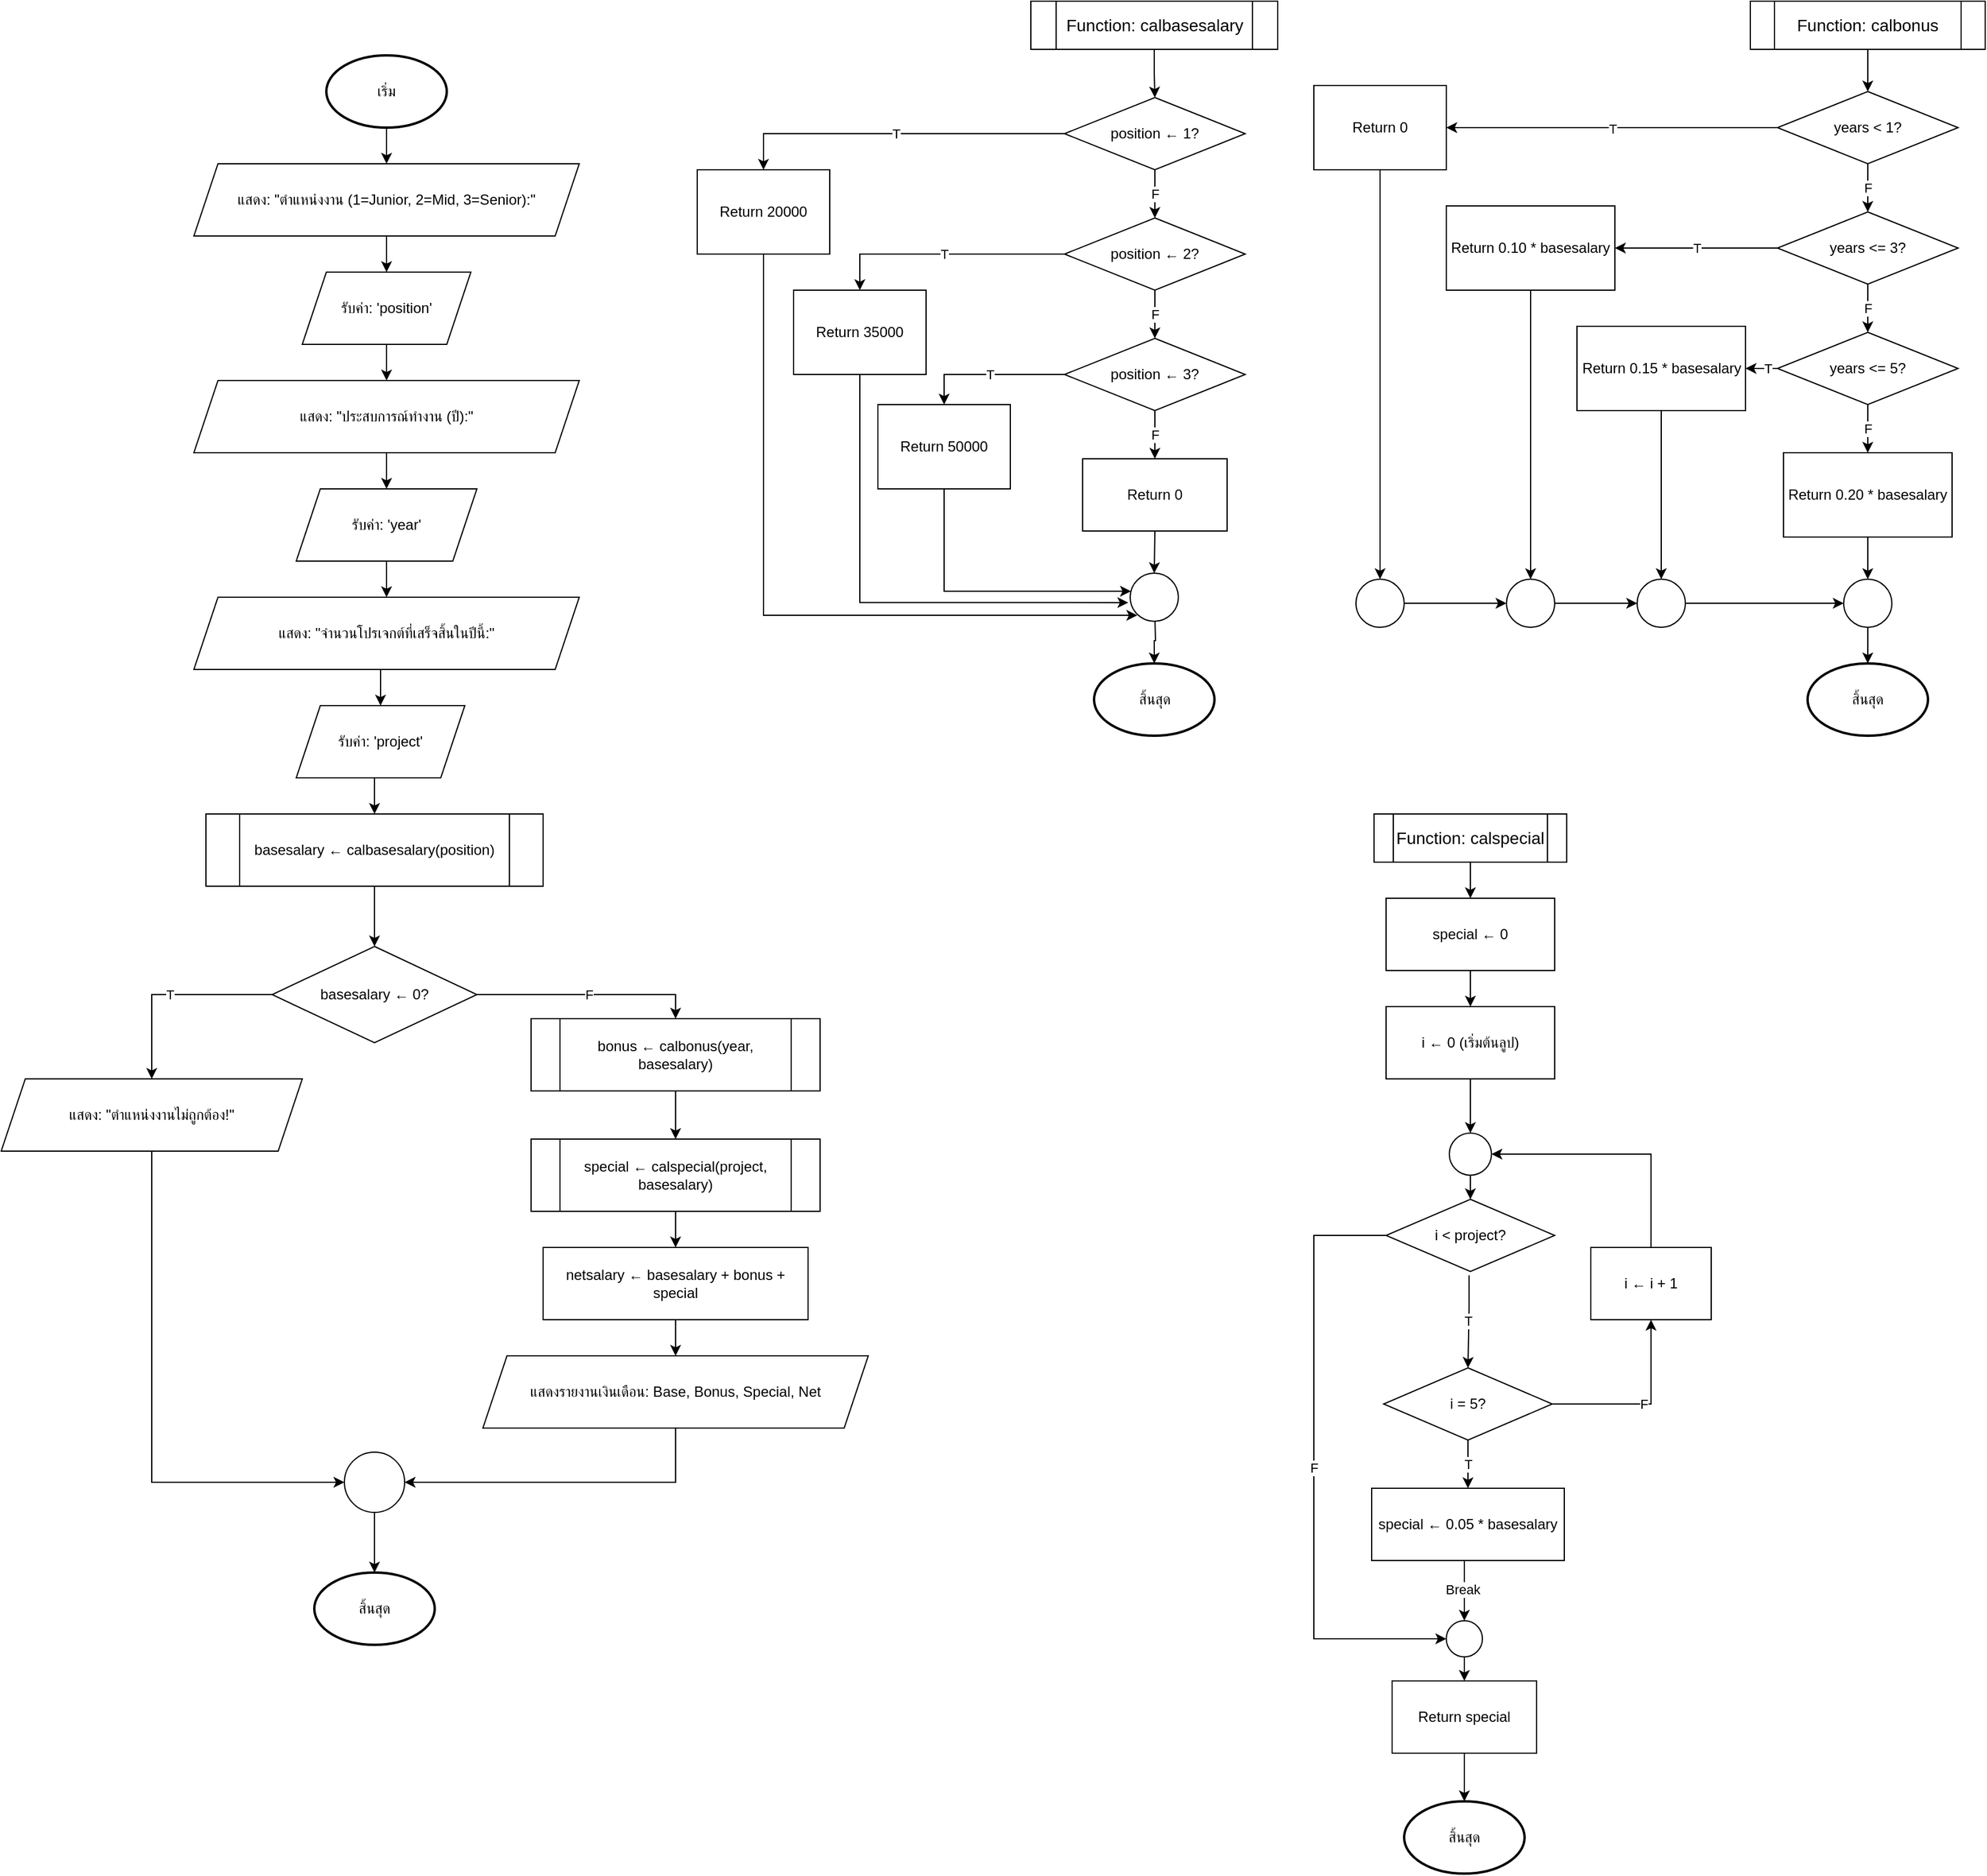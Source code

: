 <mxfile version="28.2.5">
  <diagram name="Page-1" id="7OwKLY7j4Ljee1QQdQ1O">
    <mxGraphModel dx="6427" dy="3123" grid="1" gridSize="10" guides="1" tooltips="1" connect="1" arrows="1" fold="1" page="1" pageScale="1" pageWidth="850" pageHeight="1100" math="0" shadow="0">
      <root>
        <mxCell id="0" />
        <mxCell id="1" parent="0" />
        <mxCell id="start_main" value="เริ่ม" style="strokeWidth=2;html=1;shape=mxgraph.flowchart.start_1;whiteSpace=wrap;" vertex="1" parent="1">
          <mxGeometry x="-570" y="65" width="100" height="60" as="geometry" />
        </mxCell>
        <mxCell id="edge_start_io1" style="edgeStyle=orthogonalEdgeStyle;rounded=0;orthogonalLoop=1;jettySize=auto;html=1;exitX=0.5;exitY=1;entryX=0.5;entryY=0;" edge="1" parent="1" source="start_main" target="io_position_prompt">
          <mxGeometry relative="1" as="geometry" />
        </mxCell>
        <mxCell id="io_position_prompt" value="แสดง: &quot;ตำแหน่งงาน (1=Junior, 2=Mid, 3=Senior):&quot;" style="shape=parallelogram;perimeter=parallelogramPerimeter;whiteSpace=wrap;html=1;fixedSize=1;" vertex="1" parent="1">
          <mxGeometry x="-680" y="155" width="320" height="60" as="geometry" />
        </mxCell>
        <mxCell id="edge_io1_io2" style="edgeStyle=orthogonalEdgeStyle;rounded=0;orthogonalLoop=1;jettySize=auto;html=1;exitX=0.5;exitY=1;entryX=0.5;entryY=0;" edge="1" parent="1" source="io_position_prompt" target="io_position_input">
          <mxGeometry relative="1" as="geometry" />
        </mxCell>
        <mxCell id="io_position_input" value="รับค่า: &#39;position&#39;" style="shape=parallelogram;perimeter=parallelogramPerimeter;whiteSpace=wrap;html=1;fixedSize=1;" vertex="1" parent="1">
          <mxGeometry x="-590" y="245" width="140" height="60" as="geometry" />
        </mxCell>
        <mxCell id="edge_io2_io3" style="edgeStyle=orthogonalEdgeStyle;rounded=0;orthogonalLoop=1;jettySize=auto;html=1;exitX=0.5;exitY=1;entryX=0.5;entryY=0;" edge="1" parent="1" source="io_position_input" target="io_year_prompt">
          <mxGeometry relative="1" as="geometry" />
        </mxCell>
        <mxCell id="io_year_prompt" value="แสดง: &quot;ประสบการณ์ทำงาน (ปี):&quot;" style="shape=parallelogram;perimeter=parallelogramPerimeter;whiteSpace=wrap;html=1;fixedSize=1;" vertex="1" parent="1">
          <mxGeometry x="-680" y="335" width="320" height="60" as="geometry" />
        </mxCell>
        <mxCell id="edge_io3_io4" style="edgeStyle=orthogonalEdgeStyle;rounded=0;orthogonalLoop=1;jettySize=auto;html=1;exitX=0.5;exitY=1;entryX=0.5;entryY=0;" edge="1" parent="1" source="io_year_prompt" target="io_year_input">
          <mxGeometry relative="1" as="geometry" />
        </mxCell>
        <mxCell id="io_year_input" value="รับค่า: &#39;year&#39;" style="shape=parallelogram;perimeter=parallelogramPerimeter;whiteSpace=wrap;html=1;fixedSize=1;" vertex="1" parent="1">
          <mxGeometry x="-595" y="425" width="150" height="60" as="geometry" />
        </mxCell>
        <mxCell id="edge_io4_io5" style="edgeStyle=orthogonalEdgeStyle;rounded=0;orthogonalLoop=1;jettySize=auto;html=1;exitX=0.5;exitY=1;entryX=0.5;entryY=0;" edge="1" parent="1" source="io_year_input" target="io_project_prompt">
          <mxGeometry relative="1" as="geometry" />
        </mxCell>
        <mxCell id="io_project_prompt" value="แสดง: &quot;จำนวนโปรเจกต์ที่เสร็จสิ้นในปีนี้:&quot;" style="shape=parallelogram;perimeter=parallelogramPerimeter;whiteSpace=wrap;html=1;fixedSize=1;" vertex="1" parent="1">
          <mxGeometry x="-680" y="515" width="320" height="60" as="geometry" />
        </mxCell>
        <mxCell id="edge_io5_io6" style="edgeStyle=orthogonalEdgeStyle;rounded=0;orthogonalLoop=1;jettySize=auto;html=1;exitX=0.5;exitY=1;entryX=0.5;entryY=0;" edge="1" parent="1" source="io_project_prompt" target="io_project_input">
          <mxGeometry relative="1" as="geometry" />
        </mxCell>
        <mxCell id="io_project_input" value="รับค่า: &#39;project&#39;" style="shape=parallelogram;perimeter=parallelogramPerimeter;whiteSpace=wrap;html=1;fixedSize=1;" vertex="1" parent="1">
          <mxGeometry x="-595" y="605" width="140" height="60" as="geometry" />
        </mxCell>
        <mxCell id="edge_io6_func1" style="edgeStyle=orthogonalEdgeStyle;rounded=0;orthogonalLoop=1;jettySize=auto;html=1;exitX=0.5;exitY=1;entryX=0.5;entryY=0;" edge="1" parent="1" source="io_project_input" target="func_calbasesalary">
          <mxGeometry relative="1" as="geometry" />
        </mxCell>
        <mxCell id="func_calbasesalary" value="basesalary ← calbasesalary(position)" style="html=1;shape=process;process=double;whiteSpace=wrap;" vertex="1" parent="1">
          <mxGeometry x="-670" y="695" width="280" height="60" as="geometry" />
        </mxCell>
        <mxCell id="edge_func1_cond1" style="edgeStyle=orthogonalEdgeStyle;rounded=0;orthogonalLoop=1;jettySize=auto;html=1;exitX=0.5;exitY=1;entryX=0.5;entryY=0;" edge="1" parent="1" source="func_calbasesalary" target="cond_basesalary_zero">
          <mxGeometry relative="1" as="geometry" />
        </mxCell>
        <mxCell id="cond_basesalary_zero" value="basesalary ← 0?" style="rhombus;whiteSpace=wrap;html=1;" vertex="1" parent="1">
          <mxGeometry x="-615" y="805" width="170" height="80" as="geometry" />
        </mxCell>
        <mxCell id="edge_cond1_error" value="T" style="edgeStyle=orthogonalEdgeStyle;rounded=0;orthogonalLoop=1;jettySize=auto;html=1;exitX=0;exitY=0.5;entryX=0.5;entryY=0;" edge="1" parent="1" source="cond_basesalary_zero" target="io_error_prompt">
          <mxGeometry relative="1" as="geometry">
            <mxPoint x="-690" y="845" as="targetPoint" />
          </mxGeometry>
        </mxCell>
        <mxCell id="io_error_prompt" value="แสดง: &quot;ตำแหน่งงานไม่ถูกต้อง!&quot;" style="shape=parallelogram;perimeter=parallelogramPerimeter;whiteSpace=wrap;html=1;fixedSize=1;" vertex="1" parent="1">
          <mxGeometry x="-840" y="915" width="250" height="60" as="geometry" />
        </mxCell>
        <mxCell id="edge_error_return1" style="edgeStyle=orthogonalEdgeStyle;rounded=0;orthogonalLoop=1;jettySize=auto;html=1;exitX=0.5;exitY=1;entryX=0;entryY=0.5;entryDx=0;entryDy=0;" edge="1" parent="1" source="io_error_prompt" target="pJuwheB8jOwmQUN2csUe-2">
          <mxGeometry relative="1" as="geometry">
            <mxPoint x="-715" y="1005" as="targetPoint" />
          </mxGeometry>
        </mxCell>
        <mxCell id="end_main" value="สิ้นสุด" style="strokeWidth=2;html=1;shape=mxgraph.flowchart.start_1;whiteSpace=wrap;" vertex="1" parent="1">
          <mxGeometry x="-580" y="1325" width="100" height="60" as="geometry" />
        </mxCell>
        <mxCell id="edge_cond1_func2" value="F" style="edgeStyle=orthogonalEdgeStyle;rounded=0;orthogonalLoop=1;jettySize=auto;html=1;exitX=1;exitY=0.5;entryX=0.5;entryY=0;" edge="1" parent="1" source="cond_basesalary_zero" target="func_calbonus">
          <mxGeometry relative="1" as="geometry">
            <mxPoint x="-390" y="845" as="targetPoint" />
          </mxGeometry>
        </mxCell>
        <mxCell id="func_calbonus" value="bonus ← calbonus(year, basesalary)" style="html=1;shape=process;process=double;whiteSpace=wrap;" vertex="1" parent="1">
          <mxGeometry x="-400" y="865" width="240" height="60" as="geometry" />
        </mxCell>
        <mxCell id="edge_func2_func3" style="edgeStyle=orthogonalEdgeStyle;rounded=0;orthogonalLoop=1;jettySize=auto;html=1;exitX=0.5;exitY=1;entryX=0.5;entryY=0;" edge="1" parent="1" source="func_calbonus" target="func_calspecial">
          <mxGeometry relative="1" as="geometry" />
        </mxCell>
        <mxCell id="func_calspecial" value="special ← calspecial(project, basesalary)" style="html=1;shape=process;process=double;whiteSpace=wrap;" vertex="1" parent="1">
          <mxGeometry x="-400" y="965" width="240" height="60" as="geometry" />
        </mxCell>
        <mxCell id="edge_func3_process1" style="edgeStyle=orthogonalEdgeStyle;rounded=0;orthogonalLoop=1;jettySize=auto;html=1;exitX=0.5;exitY=1;entryX=0.5;entryY=0;" edge="1" parent="1" source="func_calspecial" target="process_netsalary">
          <mxGeometry relative="1" as="geometry" />
        </mxCell>
        <mxCell id="process_netsalary" value="netsalary ← basesalary + bonus + special" style="whiteSpace=wrap;html=1;" vertex="1" parent="1">
          <mxGeometry x="-390" y="1055" width="220" height="60" as="geometry" />
        </mxCell>
        <mxCell id="edge_process1_io7" style="edgeStyle=orthogonalEdgeStyle;rounded=0;orthogonalLoop=1;jettySize=auto;html=1;exitX=0.5;exitY=1;entryX=0.5;entryY=0;" edge="1" parent="1" source="process_netsalary">
          <mxGeometry relative="1" as="geometry">
            <mxPoint x="-280" y="1145" as="targetPoint" />
          </mxGeometry>
        </mxCell>
        <mxCell id="pJuwheB8jOwmQUN2csUe-3" style="edgeStyle=orthogonalEdgeStyle;rounded=0;orthogonalLoop=1;jettySize=auto;html=1;exitX=0.5;exitY=1;exitDx=0;exitDy=0;entryX=1;entryY=0.5;entryDx=0;entryDy=0;" edge="1" parent="1" source="io_report" target="pJuwheB8jOwmQUN2csUe-2">
          <mxGeometry relative="1" as="geometry" />
        </mxCell>
        <mxCell id="io_report" value="แสดงรายงานเงินเดือน: Base, Bonus, Special, Net" style="shape=parallelogram;perimeter=parallelogramPerimeter;whiteSpace=wrap;html=1;fixedSize=1;" vertex="1" parent="1">
          <mxGeometry x="-440" y="1145" width="320" height="60" as="geometry" />
        </mxCell>
        <mxCell id="func1_entry" value="&lt;span style=&quot;font-size: 14px;&quot;&gt;Function: calbasesalary&lt;/span&gt;" style="html=1;shape=process;process=double;whiteSpace=wrap;" vertex="1" parent="1">
          <mxGeometry x="15" y="20" width="205" height="40" as="geometry" />
        </mxCell>
        <mxCell id="edge_f1_cond1" style="edgeStyle=orthogonalEdgeStyle;rounded=0;orthogonalLoop=1;jettySize=auto;html=1;exitX=0.5;exitY=1;entryX=0.5;entryY=0;" edge="1" parent="1" source="func1_entry" target="f1_cond1">
          <mxGeometry relative="1" as="geometry" />
        </mxCell>
        <mxCell id="f1_cond1" value="position ← 1?" style="rhombus;whiteSpace=wrap;html=1;" vertex="1" parent="1">
          <mxGeometry x="43" y="100" width="150" height="60" as="geometry" />
        </mxCell>
        <mxCell id="edge_f1_cond1_t" value="T" style="edgeStyle=orthogonalEdgeStyle;rounded=0;orthogonalLoop=1;jettySize=auto;html=1;exitX=0;exitY=0.5;entryX=0.5;entryY=0;" edge="1" parent="1" source="f1_cond1" target="f1_process1">
          <mxGeometry relative="1" as="geometry">
            <mxPoint x="-32" y="130" as="targetPoint" />
          </mxGeometry>
        </mxCell>
        <mxCell id="f1_process1" value="Return 20000" style="whiteSpace=wrap;html=1;" vertex="1" parent="1">
          <mxGeometry x="-262" y="160" width="110" height="70" as="geometry" />
        </mxCell>
        <mxCell id="edge_f1_cond1_f" value="F" style="edgeStyle=orthogonalEdgeStyle;rounded=0;orthogonalLoop=1;jettySize=auto;html=1;exitX=0.5;exitY=1;entryX=0.5;entryY=0;" edge="1" parent="1" source="f1_cond1" target="f1_cond2">
          <mxGeometry relative="1" as="geometry" />
        </mxCell>
        <mxCell id="f1_cond2" value="position ← 2?" style="rhombus;whiteSpace=wrap;html=1;" vertex="1" parent="1">
          <mxGeometry x="43" y="200" width="150" height="60" as="geometry" />
        </mxCell>
        <mxCell id="edge_f1_cond2_t" value="T" style="edgeStyle=orthogonalEdgeStyle;rounded=0;orthogonalLoop=1;jettySize=auto;html=1;exitX=0;exitY=0.5;entryX=0.5;entryY=0;" edge="1" parent="1" source="f1_cond2" target="f1_process2">
          <mxGeometry relative="1" as="geometry">
            <mxPoint x="-32" y="230" as="targetPoint" />
          </mxGeometry>
        </mxCell>
        <mxCell id="f1_process2" value="Return 35000" style="whiteSpace=wrap;html=1;" vertex="1" parent="1">
          <mxGeometry x="-182" y="260" width="110" height="70" as="geometry" />
        </mxCell>
        <mxCell id="edge_f1_cond2_f" value="F" style="edgeStyle=orthogonalEdgeStyle;rounded=0;orthogonalLoop=1;jettySize=auto;html=1;exitX=0.5;exitY=1;entryX=0.5;entryY=0;" edge="1" parent="1" source="f1_cond2" target="f1_cond3">
          <mxGeometry relative="1" as="geometry" />
        </mxCell>
        <mxCell id="f1_cond3" value="position ← 3?" style="rhombus;whiteSpace=wrap;html=1;" vertex="1" parent="1">
          <mxGeometry x="43" y="300" width="150" height="60" as="geometry" />
        </mxCell>
        <mxCell id="edge_f1_cond3_t" value="T" style="edgeStyle=orthogonalEdgeStyle;rounded=0;orthogonalLoop=1;jettySize=auto;html=1;exitX=0;exitY=0.5;entryX=0.5;entryY=0;" edge="1" parent="1" source="f1_cond3" target="f1_process3">
          <mxGeometry relative="1" as="geometry">
            <mxPoint x="-32" y="330" as="targetPoint" />
          </mxGeometry>
        </mxCell>
        <mxCell id="f1_process3" value="Return 50000" style="whiteSpace=wrap;html=1;" vertex="1" parent="1">
          <mxGeometry x="-112" y="355" width="110" height="70" as="geometry" />
        </mxCell>
        <mxCell id="edge_f1_cond3_f" value="F" style="edgeStyle=orthogonalEdgeStyle;rounded=0;orthogonalLoop=1;jettySize=auto;html=1;exitX=0.5;exitY=1;entryX=0.5;entryY=0;" edge="1" parent="1" source="f1_cond3" target="f1_process4">
          <mxGeometry relative="1" as="geometry" />
        </mxCell>
        <mxCell id="f1_process4" value="Return 0" style="whiteSpace=wrap;html=1;" vertex="1" parent="1">
          <mxGeometry x="58" y="400" width="120" height="60" as="geometry" />
        </mxCell>
        <mxCell id="edge_f1_p1_join" style="edgeStyle=orthogonalEdgeStyle;rounded=0;orthogonalLoop=1;jettySize=auto;html=1;exitX=0.5;exitY=1;entryX=0;entryY=1;entryDx=0;entryDy=0;" edge="1" parent="1" source="f1_process1" target="pJuwheB8jOwmQUN2csUe-5">
          <mxGeometry relative="1" as="geometry">
            <Array as="points">
              <mxPoint x="-207" y="530" />
              <mxPoint x="103" y="530" />
            </Array>
            <mxPoint x="99.12" y="527.88" as="targetPoint" />
          </mxGeometry>
        </mxCell>
        <mxCell id="edge_f1_p2_join" style="edgeStyle=orthogonalEdgeStyle;rounded=0;orthogonalLoop=1;jettySize=auto;html=1;exitX=0.5;exitY=1;entryX=-0.039;entryY=0.611;entryDx=0;entryDy=0;entryPerimeter=0;" edge="1" parent="1" source="f1_process2" target="pJuwheB8jOwmQUN2csUe-5">
          <mxGeometry relative="1" as="geometry">
            <Array as="points">
              <mxPoint x="-127" y="519" />
            </Array>
            <mxPoint x="82.88" y="519.6" as="targetPoint" />
          </mxGeometry>
        </mxCell>
        <mxCell id="edge_f1_p3_join" style="edgeStyle=orthogonalEdgeStyle;rounded=0;orthogonalLoop=1;jettySize=auto;html=1;exitX=0.5;exitY=1;" edge="1" parent="1" source="f1_process3" target="pJuwheB8jOwmQUN2csUe-5">
          <mxGeometry relative="1" as="geometry">
            <Array as="points">
              <mxPoint x="-57" y="510" />
            </Array>
            <mxPoint x="78.0" y="510.0" as="targetPoint" />
          </mxGeometry>
        </mxCell>
        <mxCell id="edge_f1_p4_join" style="edgeStyle=orthogonalEdgeStyle;rounded=0;orthogonalLoop=1;jettySize=auto;html=1;exitX=0.5;exitY=1;entryX=0.5;entryY=0;entryDx=0;entryDy=0;" edge="1" parent="1" source="f1_process4" target="pJuwheB8jOwmQUN2csUe-5">
          <mxGeometry relative="1" as="geometry">
            <mxPoint x="118" y="490.0" as="targetPoint" />
          </mxGeometry>
        </mxCell>
        <mxCell id="edge_f1_join_exit" style="edgeStyle=orthogonalEdgeStyle;rounded=0;orthogonalLoop=1;jettySize=auto;html=1;exitX=0.5;exitY=1;entryX=0.5;entryY=0;entryDx=0;entryDy=0;entryPerimeter=0;" edge="1" parent="1" target="pJuwheB8jOwmQUN2csUe-6">
          <mxGeometry relative="1" as="geometry">
            <mxPoint x="118" y="530.0" as="sourcePoint" />
            <mxPoint x="118" y="570" as="targetPoint" />
          </mxGeometry>
        </mxCell>
        <mxCell id="func2_entry" value="&lt;span style=&quot;font-size: 14px;&quot;&gt;Function: calbonus&lt;/span&gt;" style="html=1;shape=process;process=double;whiteSpace=wrap;" vertex="1" parent="1">
          <mxGeometry x="612.5" y="20" width="195" height="40" as="geometry" />
        </mxCell>
        <mxCell id="edge_f2_cond1" style="edgeStyle=orthogonalEdgeStyle;rounded=0;orthogonalLoop=1;jettySize=auto;html=1;exitX=0.5;exitY=1;entryX=0.5;entryY=0;" edge="1" parent="1" source="func2_entry" target="f2_cond1">
          <mxGeometry relative="1" as="geometry" />
        </mxCell>
        <mxCell id="pJuwheB8jOwmQUN2csUe-17" style="edgeStyle=orthogonalEdgeStyle;rounded=0;orthogonalLoop=1;jettySize=auto;html=1;exitX=0;exitY=0.5;exitDx=0;exitDy=0;entryX=1;entryY=0.5;entryDx=0;entryDy=0;" edge="1" parent="1" source="f2_cond1" target="f2_process1">
          <mxGeometry relative="1" as="geometry" />
        </mxCell>
        <mxCell id="pJuwheB8jOwmQUN2csUe-18" value="T" style="edgeLabel;html=1;align=center;verticalAlign=middle;resizable=0;points=[];" vertex="1" connectable="0" parent="pJuwheB8jOwmQUN2csUe-17">
          <mxGeometry x="0.001" y="1" relative="1" as="geometry">
            <mxPoint as="offset" />
          </mxGeometry>
        </mxCell>
        <mxCell id="f2_cond1" value="years &amp;lt; 1?" style="rhombus;whiteSpace=wrap;html=1;" vertex="1" parent="1">
          <mxGeometry x="635" y="95" width="150" height="60" as="geometry" />
        </mxCell>
        <mxCell id="pJuwheB8jOwmQUN2csUe-11" style="edgeStyle=orthogonalEdgeStyle;rounded=0;orthogonalLoop=1;jettySize=auto;html=1;exitX=0.5;exitY=1;exitDx=0;exitDy=0;entryX=0.5;entryY=0;entryDx=0;entryDy=0;" edge="1" parent="1" source="f2_process1" target="pJuwheB8jOwmQUN2csUe-7">
          <mxGeometry relative="1" as="geometry" />
        </mxCell>
        <mxCell id="f2_process1" value="Return 0" style="whiteSpace=wrap;html=1;" vertex="1" parent="1">
          <mxGeometry x="250" y="90" width="110" height="70" as="geometry" />
        </mxCell>
        <mxCell id="edge_f2_cond1_f" value="F" style="edgeStyle=orthogonalEdgeStyle;rounded=0;orthogonalLoop=1;jettySize=auto;html=1;exitX=0.5;exitY=1;entryX=0.5;entryY=0;" edge="1" parent="1" source="f2_cond1" target="f2_cond2">
          <mxGeometry relative="1" as="geometry" />
        </mxCell>
        <mxCell id="f2_cond2" value="years &amp;lt;= 3?" style="rhombus;whiteSpace=wrap;html=1;" vertex="1" parent="1">
          <mxGeometry x="635" y="195" width="150" height="60" as="geometry" />
        </mxCell>
        <mxCell id="edge_f2_cond2_t" value="T" style="edgeStyle=orthogonalEdgeStyle;rounded=0;orthogonalLoop=1;jettySize=auto;html=1;exitX=0;exitY=0.5;entryX=1;entryY=0.5;entryDx=0;entryDy=0;" edge="1" parent="1" source="f2_cond2" target="f2_process2">
          <mxGeometry relative="1" as="geometry">
            <Array as="points">
              <mxPoint x="540" y="225" />
              <mxPoint x="540" y="225" />
            </Array>
          </mxGeometry>
        </mxCell>
        <mxCell id="pJuwheB8jOwmQUN2csUe-12" style="edgeStyle=orthogonalEdgeStyle;rounded=0;orthogonalLoop=1;jettySize=auto;html=1;exitX=0.5;exitY=1;exitDx=0;exitDy=0;entryX=0.5;entryY=0;entryDx=0;entryDy=0;" edge="1" parent="1" source="f2_process2" target="pJuwheB8jOwmQUN2csUe-8">
          <mxGeometry relative="1" as="geometry" />
        </mxCell>
        <mxCell id="f2_process2" value="Return 0.10 * basesalary" style="whiteSpace=wrap;html=1;" vertex="1" parent="1">
          <mxGeometry x="360" y="190" width="140" height="70" as="geometry" />
        </mxCell>
        <mxCell id="edge_f2_cond2_f" value="F" style="edgeStyle=orthogonalEdgeStyle;rounded=0;orthogonalLoop=1;jettySize=auto;html=1;exitX=0.5;exitY=1;entryX=0.5;entryY=0;" edge="1" parent="1" source="f2_cond2" target="f2_cond3">
          <mxGeometry relative="1" as="geometry" />
        </mxCell>
        <mxCell id="pJuwheB8jOwmQUN2csUe-19" style="edgeStyle=orthogonalEdgeStyle;rounded=0;orthogonalLoop=1;jettySize=auto;html=1;exitX=0;exitY=0.5;exitDx=0;exitDy=0;entryX=1;entryY=0.5;entryDx=0;entryDy=0;" edge="1" parent="1" source="f2_cond3" target="f2_process3">
          <mxGeometry relative="1" as="geometry" />
        </mxCell>
        <mxCell id="pJuwheB8jOwmQUN2csUe-20" value="T" style="edgeLabel;html=1;align=center;verticalAlign=middle;resizable=0;points=[];" vertex="1" connectable="0" parent="pJuwheB8jOwmQUN2csUe-19">
          <mxGeometry x="-0.396" relative="1" as="geometry">
            <mxPoint as="offset" />
          </mxGeometry>
        </mxCell>
        <mxCell id="f2_cond3" value="years &amp;lt;= 5?" style="rhombus;whiteSpace=wrap;html=1;" vertex="1" parent="1">
          <mxGeometry x="635" y="295" width="150" height="60" as="geometry" />
        </mxCell>
        <mxCell id="pJuwheB8jOwmQUN2csUe-13" style="edgeStyle=orthogonalEdgeStyle;rounded=0;orthogonalLoop=1;jettySize=auto;html=1;exitX=0.5;exitY=1;exitDx=0;exitDy=0;entryX=0.5;entryY=0;entryDx=0;entryDy=0;" edge="1" parent="1" source="f2_process3" target="pJuwheB8jOwmQUN2csUe-9">
          <mxGeometry relative="1" as="geometry" />
        </mxCell>
        <mxCell id="f2_process3" value="Return 0.15 * basesalary" style="whiteSpace=wrap;html=1;" vertex="1" parent="1">
          <mxGeometry x="468.5" y="290" width="140" height="70" as="geometry" />
        </mxCell>
        <mxCell id="edge_f2_cond3_f" value="F" style="edgeStyle=orthogonalEdgeStyle;rounded=0;orthogonalLoop=1;jettySize=auto;html=1;exitX=0.5;exitY=1;entryX=0.5;entryY=0;" edge="1" parent="1" source="f2_cond3" target="f2_process4">
          <mxGeometry relative="1" as="geometry" />
        </mxCell>
        <mxCell id="f2_process4" value="Return 0.20 * basesalary" style="whiteSpace=wrap;html=1;" vertex="1" parent="1">
          <mxGeometry x="640" y="395" width="140" height="70" as="geometry" />
        </mxCell>
        <mxCell id="edge_f2_p4_join" style="edgeStyle=orthogonalEdgeStyle;rounded=0;orthogonalLoop=1;jettySize=auto;html=1;exitX=0.5;exitY=1;entryX=0.5;entryY=0;entryDx=0;entryDy=0;" edge="1" parent="1" source="f2_process4" target="pJuwheB8jOwmQUN2csUe-10">
          <mxGeometry relative="1" as="geometry">
            <mxPoint x="710" y="495.0" as="targetPoint" />
          </mxGeometry>
        </mxCell>
        <mxCell id="edge_f2_join_exit" style="edgeStyle=orthogonalEdgeStyle;rounded=0;orthogonalLoop=1;jettySize=auto;html=1;exitX=0.5;exitY=1;entryX=0.5;entryY=0;exitDx=0;exitDy=0;entryDx=0;entryDy=0;entryPerimeter=0;" edge="1" parent="1" source="pJuwheB8jOwmQUN2csUe-10" target="pJuwheB8jOwmQUN2csUe-21">
          <mxGeometry relative="1" as="geometry">
            <mxPoint x="710" y="535.0" as="sourcePoint" />
            <mxPoint x="710" y="575.0" as="targetPoint" />
          </mxGeometry>
        </mxCell>
        <mxCell id="func3_entry" value="&lt;span style=&quot;font-size: 14px;&quot;&gt;Function: calspecial&lt;/span&gt;" style="html=1;shape=process;process=double;whiteSpace=wrap;" vertex="1" parent="1">
          <mxGeometry x="300" y="695" width="160" height="40" as="geometry" />
        </mxCell>
        <mxCell id="edge_f3_process1" style="edgeStyle=orthogonalEdgeStyle;rounded=0;orthogonalLoop=1;jettySize=auto;html=1;exitX=0.5;exitY=1;entryX=0.5;entryY=0;" edge="1" parent="1" source="func3_entry" target="f3_process1">
          <mxGeometry relative="1" as="geometry" />
        </mxCell>
        <mxCell id="f3_process1" value="special ← 0" style="whiteSpace=wrap;html=1;" vertex="1" parent="1">
          <mxGeometry x="310" y="765" width="140" height="60" as="geometry" />
        </mxCell>
        <mxCell id="edge_f3_process2" style="edgeStyle=orthogonalEdgeStyle;rounded=0;orthogonalLoop=1;jettySize=auto;html=1;exitX=0.5;exitY=1;entryX=0.5;entryY=0;" edge="1" parent="1" source="f3_process1" target="f3_process2">
          <mxGeometry relative="1" as="geometry" />
        </mxCell>
        <mxCell id="pJuwheB8jOwmQUN2csUe-26" style="edgeStyle=orthogonalEdgeStyle;rounded=0;orthogonalLoop=1;jettySize=auto;html=1;exitX=0.5;exitY=1;exitDx=0;exitDy=0;entryX=0.5;entryY=0;entryDx=0;entryDy=0;" edge="1" parent="1" source="f3_process2" target="pJuwheB8jOwmQUN2csUe-22">
          <mxGeometry relative="1" as="geometry" />
        </mxCell>
        <mxCell id="f3_process2" value="i ← 0 (เริ่มต้นลูป)" style="whiteSpace=wrap;html=1;" vertex="1" parent="1">
          <mxGeometry x="310" y="855" width="140" height="60" as="geometry" />
        </mxCell>
        <mxCell id="f3_loop_cond" value="i &lt; project?" style="rhombus;whiteSpace=wrap;html=1;" vertex="1" parent="1">
          <mxGeometry x="310" y="1015" width="140" height="60" as="geometry" />
        </mxCell>
        <mxCell id="edge_f3_loop_f" value="F" style="edgeStyle=orthogonalEdgeStyle;rounded=0;orthogonalLoop=1;jettySize=auto;html=1;exitX=0;exitY=0.5;entryX=0;entryY=0.5;entryDx=0;entryDy=0;" edge="1" parent="1" source="f3_loop_cond" target="pJuwheB8jOwmQUN2csUe-23">
          <mxGeometry relative="1" as="geometry">
            <Array as="points">
              <mxPoint x="250" y="1045" />
              <mxPoint x="250" y="1380" />
            </Array>
          </mxGeometry>
        </mxCell>
        <mxCell id="f3_exit_return" value="Return special" style="whiteSpace=wrap;html=1;" vertex="1" parent="1">
          <mxGeometry x="315" y="1415" width="120" height="60" as="geometry" />
        </mxCell>
        <mxCell id="edge_f3_exit_return_exit" style="edgeStyle=orthogonalEdgeStyle;rounded=0;orthogonalLoop=1;jettySize=auto;html=1;exitX=0.5;exitY=1;entryX=0.5;entryY=0;entryDx=0;entryDy=0;entryPerimeter=0;" edge="1" parent="1" source="f3_exit_return" target="pJuwheB8jOwmQUN2csUe-29">
          <mxGeometry relative="1" as="geometry">
            <mxPoint x="378" y="1535" as="targetPoint" />
          </mxGeometry>
        </mxCell>
        <mxCell id="edge_f3_loop_t" value="T" style="edgeStyle=orthogonalEdgeStyle;rounded=0;orthogonalLoop=1;jettySize=auto;html=1;exitX=0.492;exitY=1.053;entryX=0.5;entryY=0;exitDx=0;exitDy=0;exitPerimeter=0;" edge="1" parent="1" source="f3_loop_cond" target="f3_cond_break">
          <mxGeometry relative="1" as="geometry">
            <Array as="points">
              <mxPoint x="379" y="1105" />
              <mxPoint x="378" y="1105" />
            </Array>
          </mxGeometry>
        </mxCell>
        <mxCell id="f3_cond_break" value="i = 5?" style="rhombus;whiteSpace=wrap;html=1;" vertex="1" parent="1">
          <mxGeometry x="308" y="1155" width="140" height="60" as="geometry" />
        </mxCell>
        <mxCell id="edge_f3_break_t" value="T" style="edgeStyle=orthogonalEdgeStyle;rounded=0;orthogonalLoop=1;jettySize=auto;html=1;exitX=0.5;exitY=1;entryX=0.5;entryY=0;" edge="1" parent="1" source="f3_cond_break" target="f3_process_break">
          <mxGeometry relative="1" as="geometry" />
        </mxCell>
        <mxCell id="f3_process_break" value="special ← 0.05 * basesalary" style="whiteSpace=wrap;html=1;" vertex="1" parent="1">
          <mxGeometry x="298" y="1255" width="160" height="60" as="geometry" />
        </mxCell>
        <mxCell id="edge_f3_process_break_exit" value="Break&amp;nbsp;" style="edgeStyle=orthogonalEdgeStyle;rounded=0;orthogonalLoop=1;jettySize=auto;html=1;exitX=0.5;exitY=1;entryX=0.5;entryY=0;entryDx=0;entryDy=0;" edge="1" parent="1" source="f3_process_break" target="pJuwheB8jOwmQUN2csUe-23">
          <mxGeometry relative="1" as="geometry">
            <Array as="points">
              <mxPoint x="375" y="1315" />
              <mxPoint x="375" y="1345" />
            </Array>
            <mxPoint x="378" y="1385" as="targetPoint" />
          </mxGeometry>
        </mxCell>
        <mxCell id="edge_f3_break_f" value="F" style="edgeStyle=orthogonalEdgeStyle;rounded=0;orthogonalLoop=1;jettySize=auto;html=1;exitX=1;exitY=0.5;entryX=0.5;entryY=1;entryDx=0;entryDy=0;" edge="1" parent="1" source="f3_cond_break" target="f3_process_i_inc">
          <mxGeometry relative="1" as="geometry">
            <Array as="points">
              <mxPoint x="530" y="1185" />
            </Array>
          </mxGeometry>
        </mxCell>
        <mxCell id="pJuwheB8jOwmQUN2csUe-24" style="edgeStyle=orthogonalEdgeStyle;rounded=0;orthogonalLoop=1;jettySize=auto;html=1;exitX=0.5;exitY=0;exitDx=0;exitDy=0;entryX=1;entryY=0.5;entryDx=0;entryDy=0;" edge="1" parent="1" source="f3_process_i_inc" target="pJuwheB8jOwmQUN2csUe-22">
          <mxGeometry relative="1" as="geometry" />
        </mxCell>
        <mxCell id="f3_process_i_inc" value="i ← i + 1" style="whiteSpace=wrap;html=1;" vertex="1" parent="1">
          <mxGeometry x="480" y="1055" width="100" height="60" as="geometry" />
        </mxCell>
        <mxCell id="pJuwheB8jOwmQUN2csUe-2" value="" style="ellipse;whiteSpace=wrap;html=1;aspect=fixed;" vertex="1" parent="1">
          <mxGeometry x="-555" y="1225" width="50" height="50" as="geometry" />
        </mxCell>
        <mxCell id="pJuwheB8jOwmQUN2csUe-4" style="edgeStyle=orthogonalEdgeStyle;rounded=0;orthogonalLoop=1;jettySize=auto;html=1;exitX=0.5;exitY=1;exitDx=0;exitDy=0;entryX=0.5;entryY=0;entryDx=0;entryDy=0;entryPerimeter=0;" edge="1" parent="1" source="pJuwheB8jOwmQUN2csUe-2" target="end_main">
          <mxGeometry relative="1" as="geometry" />
        </mxCell>
        <mxCell id="pJuwheB8jOwmQUN2csUe-5" value="" style="ellipse;whiteSpace=wrap;html=1;aspect=fixed;" vertex="1" parent="1">
          <mxGeometry x="97.5" y="495" width="40" height="40" as="geometry" />
        </mxCell>
        <mxCell id="pJuwheB8jOwmQUN2csUe-6" value="สิ้นสุด" style="strokeWidth=2;html=1;shape=mxgraph.flowchart.start_1;whiteSpace=wrap;" vertex="1" parent="1">
          <mxGeometry x="67.5" y="570" width="100" height="60" as="geometry" />
        </mxCell>
        <mxCell id="pJuwheB8jOwmQUN2csUe-14" style="edgeStyle=orthogonalEdgeStyle;rounded=0;orthogonalLoop=1;jettySize=auto;html=1;exitX=1;exitY=0.5;exitDx=0;exitDy=0;entryX=0;entryY=0.5;entryDx=0;entryDy=0;" edge="1" parent="1" source="pJuwheB8jOwmQUN2csUe-7" target="pJuwheB8jOwmQUN2csUe-8">
          <mxGeometry relative="1" as="geometry" />
        </mxCell>
        <mxCell id="pJuwheB8jOwmQUN2csUe-7" value="" style="ellipse;whiteSpace=wrap;html=1;aspect=fixed;" vertex="1" parent="1">
          <mxGeometry x="285" y="500" width="40" height="40" as="geometry" />
        </mxCell>
        <mxCell id="pJuwheB8jOwmQUN2csUe-15" style="edgeStyle=orthogonalEdgeStyle;rounded=0;orthogonalLoop=1;jettySize=auto;html=1;exitX=1;exitY=0.5;exitDx=0;exitDy=0;entryX=0;entryY=0.5;entryDx=0;entryDy=0;" edge="1" parent="1" source="pJuwheB8jOwmQUN2csUe-8" target="pJuwheB8jOwmQUN2csUe-9">
          <mxGeometry relative="1" as="geometry" />
        </mxCell>
        <mxCell id="pJuwheB8jOwmQUN2csUe-8" value="" style="ellipse;whiteSpace=wrap;html=1;aspect=fixed;" vertex="1" parent="1">
          <mxGeometry x="410" y="500" width="40" height="40" as="geometry" />
        </mxCell>
        <mxCell id="pJuwheB8jOwmQUN2csUe-16" style="edgeStyle=orthogonalEdgeStyle;rounded=0;orthogonalLoop=1;jettySize=auto;html=1;exitX=1;exitY=0.5;exitDx=0;exitDy=0;entryX=0;entryY=0.5;entryDx=0;entryDy=0;" edge="1" parent="1" source="pJuwheB8jOwmQUN2csUe-9" target="pJuwheB8jOwmQUN2csUe-10">
          <mxGeometry relative="1" as="geometry" />
        </mxCell>
        <mxCell id="pJuwheB8jOwmQUN2csUe-9" value="" style="ellipse;whiteSpace=wrap;html=1;aspect=fixed;" vertex="1" parent="1">
          <mxGeometry x="518.5" y="500" width="40" height="40" as="geometry" />
        </mxCell>
        <mxCell id="pJuwheB8jOwmQUN2csUe-10" value="" style="ellipse;whiteSpace=wrap;html=1;aspect=fixed;" vertex="1" parent="1">
          <mxGeometry x="690" y="500" width="40" height="40" as="geometry" />
        </mxCell>
        <mxCell id="pJuwheB8jOwmQUN2csUe-21" value="สิ้นสุด" style="strokeWidth=2;html=1;shape=mxgraph.flowchart.start_1;whiteSpace=wrap;" vertex="1" parent="1">
          <mxGeometry x="660" y="570" width="100" height="60" as="geometry" />
        </mxCell>
        <mxCell id="pJuwheB8jOwmQUN2csUe-25" style="edgeStyle=orthogonalEdgeStyle;rounded=0;orthogonalLoop=1;jettySize=auto;html=1;exitX=0.5;exitY=1;exitDx=0;exitDy=0;entryX=0.5;entryY=0;entryDx=0;entryDy=0;" edge="1" parent="1" source="pJuwheB8jOwmQUN2csUe-22" target="f3_loop_cond">
          <mxGeometry relative="1" as="geometry" />
        </mxCell>
        <mxCell id="pJuwheB8jOwmQUN2csUe-22" value="" style="ellipse;whiteSpace=wrap;html=1;aspect=fixed;" vertex="1" parent="1">
          <mxGeometry x="362.5" y="960" width="35" height="35" as="geometry" />
        </mxCell>
        <mxCell id="pJuwheB8jOwmQUN2csUe-28" style="edgeStyle=orthogonalEdgeStyle;rounded=0;orthogonalLoop=1;jettySize=auto;html=1;exitX=0.5;exitY=1;exitDx=0;exitDy=0;entryX=0.5;entryY=0;entryDx=0;entryDy=0;" edge="1" parent="1" source="pJuwheB8jOwmQUN2csUe-23" target="f3_exit_return">
          <mxGeometry relative="1" as="geometry" />
        </mxCell>
        <mxCell id="pJuwheB8jOwmQUN2csUe-23" value="" style="ellipse;whiteSpace=wrap;html=1;aspect=fixed;" vertex="1" parent="1">
          <mxGeometry x="360" y="1365" width="30" height="30" as="geometry" />
        </mxCell>
        <mxCell id="pJuwheB8jOwmQUN2csUe-29" value="สิ้นสุด" style="strokeWidth=2;html=1;shape=mxgraph.flowchart.start_1;whiteSpace=wrap;" vertex="1" parent="1">
          <mxGeometry x="325" y="1515" width="100" height="60" as="geometry" />
        </mxCell>
      </root>
    </mxGraphModel>
  </diagram>
</mxfile>
